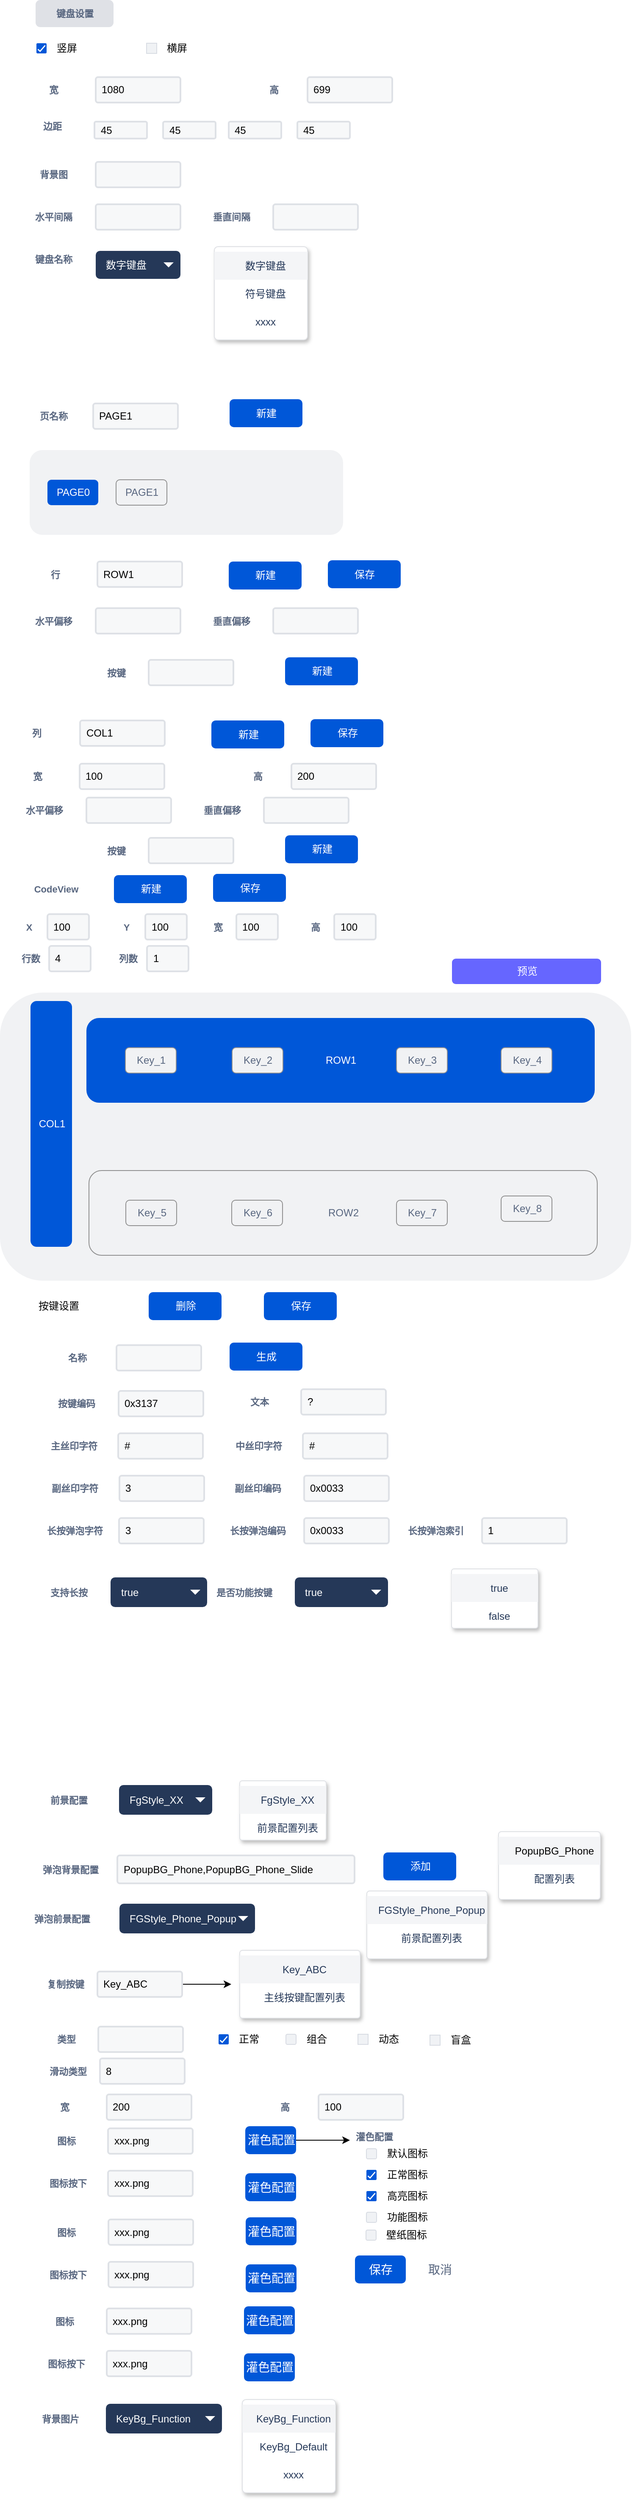 <mxfile version="12.3.2" type="github" pages="1">
  <diagram id="PkoRvBVkpl1wG78z6C93" name="第 1 页">
    <mxGraphModel dx="1038" dy="572" grid="1" gridSize="10" guides="1" tooltips="1" connect="1" arrows="1" fold="1" page="1" pageScale="1" pageWidth="2339" pageHeight="3300" math="0" shadow="0">
      <root>
        <mxCell id="0"/>
        <mxCell id="1" parent="0"/>
        <mxCell id="vN8L1wxS-TLqOdtid_vG-1" value="&lt;span style=&quot;color: rgb(89 , 103 , 128) ; font-size: 11px ; text-align: left&quot;&gt;键盘设置&lt;/span&gt;" style="dashed=0;html=1;rounded=1;fillColor=#DFE1E6;strokeColor=#DFE1E6;fontSize=12;align=center;fontStyle=1;strokeWidth=2;fontColor=#42526E" vertex="1" parent="1">
          <mxGeometry x="110" y="50" width="90" height="30" as="geometry"/>
        </mxCell>
        <mxCell id="vN8L1wxS-TLqOdtid_vG-15" value="竖屏" style="html=1;shadow=0;dashed=0;shape=mxgraph.atlassian.checkbox_2;fillColor=#0057D8;strokeColor=none;align=left;verticalAlign=middle;fontStyle=0;fontSize=12;labelPosition=right;verticalLabelPosition=middle;spacingLeft=10" vertex="1" parent="1">
          <mxGeometry x="110" y="100" width="12" height="12" as="geometry"/>
        </mxCell>
        <mxCell id="vN8L1wxS-TLqOdtid_vG-16" value="横屏" style="rounded=1;fillColor=#F0F2F5;strokeColor=#D8DCE3;align=left;verticalAlign=middle;fontStyle=0;fontSize=12;labelPosition=right;verticalLabelPosition=middle;spacingLeft=10;html=1;shadow=0;dashed=0;arcSize=0;" vertex="1" parent="1">
          <mxGeometry x="240" y="100" width="12" height="12" as="geometry"/>
        </mxCell>
        <mxCell id="vN8L1wxS-TLqOdtid_vG-19" value="宽" style="fillColor=none;strokeColor=none;html=1;fontSize=11;fontStyle=0;align=center;fontColor=#596780;fontStyle=1;fontSize=11" vertex="1" parent="1">
          <mxGeometry x="100" y="145" width="60" height="20" as="geometry"/>
        </mxCell>
        <mxCell id="vN8L1wxS-TLqOdtid_vG-20" value="1080" style="rounded=1;arcSize=9;fillColor=#F7F8F9;align=left;spacingLeft=5;strokeColor=#DEE1E6;html=1;strokeWidth=2;fontSize=12" vertex="1" parent="1">
          <mxGeometry x="180" y="140" width="100" height="30" as="geometry"/>
        </mxCell>
        <mxCell id="vN8L1wxS-TLqOdtid_vG-21" value="高" style="fillColor=none;strokeColor=none;html=1;fontSize=11;fontStyle=0;align=center;fontColor=#596780;fontStyle=1;fontSize=11" vertex="1" parent="1">
          <mxGeometry x="360" y="145" width="60" height="20" as="geometry"/>
        </mxCell>
        <mxCell id="vN8L1wxS-TLqOdtid_vG-22" value="699" style="rounded=1;arcSize=9;fillColor=#F7F8F9;align=left;spacingLeft=5;strokeColor=#DEE1E6;html=1;strokeWidth=2;fontSize=12" vertex="1" parent="1">
          <mxGeometry x="430" y="140" width="100" height="30" as="geometry"/>
        </mxCell>
        <mxCell id="vN8L1wxS-TLqOdtid_vG-23" value="边距" style="fillColor=none;strokeColor=none;html=1;fontSize=11;fontStyle=0;align=left;fontColor=#596780;fontStyle=1;fontSize=11" vertex="1" parent="1">
          <mxGeometry x="116" y="190" width="50" height="15" as="geometry"/>
        </mxCell>
        <mxCell id="vN8L1wxS-TLqOdtid_vG-24" value="45" style="rounded=1;arcSize=9;fillColor=#F7F8F9;align=left;spacingLeft=5;strokeColor=#DEE1E6;html=1;strokeWidth=2;fontSize=12" vertex="1" parent="1">
          <mxGeometry x="178.5" y="192.5" width="62" height="20" as="geometry"/>
        </mxCell>
        <mxCell id="vN8L1wxS-TLqOdtid_vG-25" value="45" style="rounded=1;arcSize=9;fillColor=#F7F8F9;align=left;spacingLeft=5;strokeColor=#DEE1E6;html=1;strokeWidth=2;fontSize=12" vertex="1" parent="1">
          <mxGeometry x="259.5" y="192.5" width="62" height="20" as="geometry"/>
        </mxCell>
        <mxCell id="vN8L1wxS-TLqOdtid_vG-26" value="45" style="rounded=1;arcSize=9;fillColor=#F7F8F9;align=left;spacingLeft=5;strokeColor=#DEE1E6;html=1;strokeWidth=2;fontSize=12" vertex="1" parent="1">
          <mxGeometry x="337" y="192.5" width="62" height="20" as="geometry"/>
        </mxCell>
        <mxCell id="vN8L1wxS-TLqOdtid_vG-27" value="45" style="rounded=1;arcSize=9;fillColor=#F7F8F9;align=left;spacingLeft=5;strokeColor=#DEE1E6;html=1;strokeWidth=2;fontSize=12" vertex="1" parent="1">
          <mxGeometry x="418" y="192.5" width="62" height="20" as="geometry"/>
        </mxCell>
        <mxCell id="vN8L1wxS-TLqOdtid_vG-28" value="背景图" style="fillColor=none;strokeColor=none;html=1;fontSize=11;fontStyle=0;align=center;fontColor=#596780;fontStyle=1;fontSize=11" vertex="1" parent="1">
          <mxGeometry x="100" y="245" width="60" height="20" as="geometry"/>
        </mxCell>
        <mxCell id="vN8L1wxS-TLqOdtid_vG-29" value="" style="rounded=1;arcSize=9;fillColor=#F7F8F9;align=left;spacingLeft=5;strokeColor=#DEE1E6;html=1;strokeWidth=2;fontSize=12" vertex="1" parent="1">
          <mxGeometry x="180" y="240" width="100" height="30" as="geometry"/>
        </mxCell>
        <mxCell id="vN8L1wxS-TLqOdtid_vG-30" value="水平间隔" style="fillColor=none;strokeColor=none;html=1;fontSize=11;fontStyle=0;align=center;fontColor=#596780;fontStyle=1;fontSize=11" vertex="1" parent="1">
          <mxGeometry x="100" y="295" width="60" height="20" as="geometry"/>
        </mxCell>
        <mxCell id="vN8L1wxS-TLqOdtid_vG-31" value="" style="rounded=1;arcSize=9;fillColor=#F7F8F9;align=left;spacingLeft=5;strokeColor=#DEE1E6;html=1;strokeWidth=2;fontSize=12" vertex="1" parent="1">
          <mxGeometry x="180" y="290" width="100" height="30" as="geometry"/>
        </mxCell>
        <mxCell id="vN8L1wxS-TLqOdtid_vG-32" value="垂直间隔" style="fillColor=none;strokeColor=none;html=1;fontSize=11;fontStyle=0;align=center;fontColor=#596780;fontStyle=1;fontSize=11" vertex="1" parent="1">
          <mxGeometry x="309.5" y="295" width="60" height="20" as="geometry"/>
        </mxCell>
        <mxCell id="vN8L1wxS-TLqOdtid_vG-33" value="" style="rounded=1;arcSize=9;fillColor=#F7F8F9;align=left;spacingLeft=5;strokeColor=#DEE1E6;html=1;strokeWidth=2;fontSize=12" vertex="1" parent="1">
          <mxGeometry x="389.5" y="290" width="100" height="30" as="geometry"/>
        </mxCell>
        <mxCell id="vN8L1wxS-TLqOdtid_vG-34" value="键盘名称" style="fillColor=none;strokeColor=none;html=1;fontSize=11;fontStyle=0;align=center;fontColor=#596780;fontStyle=1;fontSize=11" vertex="1" parent="1">
          <mxGeometry x="100" y="345" width="60" height="20" as="geometry"/>
        </mxCell>
        <mxCell id="vN8L1wxS-TLqOdtid_vG-44" value="数字键盘" style="rounded=1;fillColor=#253858;strokeColor=none;html=1;fontColor=#ffffff;align=left;fontSize=12;spacingLeft=10" vertex="1" parent="1">
          <mxGeometry x="180" y="345" width="100" height="33" as="geometry"/>
        </mxCell>
        <mxCell id="vN8L1wxS-TLqOdtid_vG-45" value="" style="shape=triangle;direction=south;fillColor=#ffffff;strokeColor=none;html=1" vertex="1" parent="vN8L1wxS-TLqOdtid_vG-44">
          <mxGeometry x="1" y="0.5" width="12" height="6" relative="1" as="geometry">
            <mxPoint x="-20" y="-3" as="offset"/>
          </mxGeometry>
        </mxCell>
        <mxCell id="vN8L1wxS-TLqOdtid_vG-46" value="" style="rounded=1;fillColor=#ffffff;strokeColor=#DFE1E5;shadow=1;html=1;arcSize=4;align=center;" vertex="1" parent="1">
          <mxGeometry x="320" y="340" width="110" height="110" as="geometry"/>
        </mxCell>
        <mxCell id="vN8L1wxS-TLqOdtid_vG-47" value="数字键盘" style="rounded=0;fillColor=#F4F5F7;strokeColor=none;shadow=0;html=1;align=center;fontSize=12;spacingLeft=10;fontColor=#253858;resizeWidth=1" vertex="1" parent="vN8L1wxS-TLqOdtid_vG-46">
          <mxGeometry width="110" height="33" relative="1" as="geometry">
            <mxPoint y="6" as="offset"/>
          </mxGeometry>
        </mxCell>
        <mxCell id="vN8L1wxS-TLqOdtid_vG-48" value="符号键盘" style="rounded=0;fillColor=none;strokeColor=none;shadow=0;html=1;align=center;fontSize=12;spacingLeft=10;fontColor=#253858;resizeWidth=1" vertex="1" parent="vN8L1wxS-TLqOdtid_vG-46">
          <mxGeometry width="110" height="33" relative="1" as="geometry">
            <mxPoint y="39" as="offset"/>
          </mxGeometry>
        </mxCell>
        <mxCell id="vN8L1wxS-TLqOdtid_vG-49" value="xxxx" style="rounded=0;fillColor=none;strokeColor=none;shadow=0;html=1;align=center;fontSize=12;spacingLeft=10;fontColor=#253858;resizeWidth=1" vertex="1" parent="vN8L1wxS-TLqOdtid_vG-46">
          <mxGeometry width="110" height="33" relative="1" as="geometry">
            <mxPoint y="72" as="offset"/>
          </mxGeometry>
        </mxCell>
        <mxCell id="vN8L1wxS-TLqOdtid_vG-53" value="" style="rounded=1;align=center;fillColor=#F1F2F4;strokeColor=none;html=1;fontColor=#596780;fontSize=12" vertex="1" parent="1">
          <mxGeometry x="102" y="580" width="370" height="100" as="geometry"/>
        </mxCell>
        <mxCell id="vN8L1wxS-TLqOdtid_vG-54" value="新建" style="rounded=1;fillColor=#0057D8;align=center;strokeColor=none;html=1;fontColor=#ffffff;fontSize=12" vertex="1" parent="1">
          <mxGeometry x="338" y="520" width="86" height="33" as="geometry"/>
        </mxCell>
        <mxCell id="vN8L1wxS-TLqOdtid_vG-56" value="页名称" style="fillColor=none;strokeColor=none;html=1;fontSize=11;fontStyle=0;align=center;fontColor=#596780;fontStyle=1;fontSize=11" vertex="1" parent="1">
          <mxGeometry x="100" y="530" width="60" height="20" as="geometry"/>
        </mxCell>
        <mxCell id="vN8L1wxS-TLqOdtid_vG-57" value="PAGE1" style="rounded=1;arcSize=9;fillColor=#F7F8F9;align=left;spacingLeft=5;strokeColor=#DEE1E6;html=1;strokeWidth=2;fontSize=12" vertex="1" parent="1">
          <mxGeometry x="177" y="525" width="100" height="30" as="geometry"/>
        </mxCell>
        <mxCell id="vN8L1wxS-TLqOdtid_vG-58" value="行" style="fillColor=none;strokeColor=none;html=1;fontSize=11;fontStyle=0;align=center;fontColor=#596780;fontStyle=1;fontSize=11" vertex="1" parent="1">
          <mxGeometry x="102" y="716.5" width="60" height="20" as="geometry"/>
        </mxCell>
        <mxCell id="vN8L1wxS-TLqOdtid_vG-59" value="新建" style="rounded=1;fillColor=#0057D8;align=center;strokeColor=none;html=1;fontColor=#ffffff;fontSize=12" vertex="1" parent="1">
          <mxGeometry x="337" y="711.5" width="86" height="33" as="geometry"/>
        </mxCell>
        <mxCell id="vN8L1wxS-TLqOdtid_vG-60" value="PAGE0" style="rounded=1;fillColor=#0057D8;strokeColor=none;html=1;fontColor=#ffffff;align=center;verticalAlign=middle;fontStyle=0;fontSize=12" vertex="1" parent="1">
          <mxGeometry x="123" y="615" width="60" height="30" as="geometry"/>
        </mxCell>
        <mxCell id="vN8L1wxS-TLqOdtid_vG-61" value="PAGE1" style="rounded=1;align=center;fillColor=#F1F2F4;strokeColor=#919191;html=1;fontColor=#596780;fontSize=12" vertex="1" parent="1">
          <mxGeometry x="204" y="615" width="60" height="30" as="geometry"/>
        </mxCell>
        <mxCell id="vN8L1wxS-TLqOdtid_vG-62" value="" style="rounded=1;align=center;fillColor=#F1F2F4;strokeColor=none;html=1;fontColor=#596780;fontSize=12" vertex="1" parent="1">
          <mxGeometry x="67" y="1220" width="745" height="340" as="geometry"/>
        </mxCell>
        <mxCell id="vN8L1wxS-TLqOdtid_vG-63" value="ROW1" style="rounded=1;fillColor=#0057D8;strokeColor=none;html=1;fontColor=#ffffff;align=center;verticalAlign=middle;fontStyle=0;fontSize=12" vertex="1" parent="1">
          <mxGeometry x="169" y="1250" width="600" height="100" as="geometry"/>
        </mxCell>
        <mxCell id="vN8L1wxS-TLqOdtid_vG-64" value="ROW2" style="rounded=1;align=center;fillColor=#F1F2F4;strokeColor=#919191;html=1;fontColor=#596780;fontSize=12" vertex="1" parent="1">
          <mxGeometry x="172" y="1430" width="600" height="100" as="geometry"/>
        </mxCell>
        <mxCell id="vN8L1wxS-TLqOdtid_vG-72" value="COL1" style="rounded=1;fillColor=#0057D8;strokeColor=none;html=1;fontColor=#ffffff;align=center;verticalAlign=middle;fontStyle=0;fontSize=12" vertex="1" parent="1">
          <mxGeometry x="103" y="1230" width="49" height="290" as="geometry"/>
        </mxCell>
        <mxCell id="vN8L1wxS-TLqOdtid_vG-73" value="ROW1" style="rounded=1;arcSize=9;fillColor=#F7F8F9;align=left;spacingLeft=5;strokeColor=#DEE1E6;html=1;strokeWidth=2;fontSize=12" vertex="1" parent="1">
          <mxGeometry x="182" y="711.5" width="100" height="30" as="geometry"/>
        </mxCell>
        <mxCell id="vN8L1wxS-TLqOdtid_vG-74" value="水平偏移" style="fillColor=none;strokeColor=none;html=1;fontSize=11;fontStyle=0;align=center;fontColor=#596780;fontStyle=1;fontSize=11" vertex="1" parent="1">
          <mxGeometry x="100" y="771.5" width="60" height="20" as="geometry"/>
        </mxCell>
        <mxCell id="vN8L1wxS-TLqOdtid_vG-75" value="" style="rounded=1;arcSize=9;fillColor=#F7F8F9;align=left;spacingLeft=5;strokeColor=#DEE1E6;html=1;strokeWidth=2;fontSize=12" vertex="1" parent="1">
          <mxGeometry x="180" y="766.5" width="100" height="30" as="geometry"/>
        </mxCell>
        <mxCell id="vN8L1wxS-TLqOdtid_vG-76" value="垂直偏移" style="fillColor=none;strokeColor=none;html=1;fontSize=11;fontStyle=0;align=center;fontColor=#596780;fontStyle=1;fontSize=11" vertex="1" parent="1">
          <mxGeometry x="309.5" y="771.5" width="60" height="20" as="geometry"/>
        </mxCell>
        <mxCell id="vN8L1wxS-TLqOdtid_vG-77" value="" style="rounded=1;arcSize=9;fillColor=#F7F8F9;align=left;spacingLeft=5;strokeColor=#DEE1E6;html=1;strokeWidth=2;fontSize=12" vertex="1" parent="1">
          <mxGeometry x="389.5" y="766.5" width="100" height="30" as="geometry"/>
        </mxCell>
        <mxCell id="vN8L1wxS-TLqOdtid_vG-78" value="按键" style="fillColor=none;strokeColor=none;html=1;fontSize=11;fontStyle=0;align=center;fontColor=#596780;fontStyle=1;fontSize=11" vertex="1" parent="1">
          <mxGeometry x="174" y="832.5" width="60" height="20" as="geometry"/>
        </mxCell>
        <mxCell id="vN8L1wxS-TLqOdtid_vG-79" value="新建" style="rounded=1;fillColor=#0057D8;align=center;strokeColor=none;html=1;fontColor=#ffffff;fontSize=12" vertex="1" parent="1">
          <mxGeometry x="403.5" y="824.5" width="86" height="33" as="geometry"/>
        </mxCell>
        <mxCell id="vN8L1wxS-TLqOdtid_vG-80" value="" style="rounded=1;arcSize=9;fillColor=#F7F8F9;align=left;spacingLeft=5;strokeColor=#DEE1E6;html=1;strokeWidth=2;fontSize=12" vertex="1" parent="1">
          <mxGeometry x="242.5" y="827.5" width="100" height="30" as="geometry"/>
        </mxCell>
        <mxCell id="vN8L1wxS-TLqOdtid_vG-90" value="Key_5" style="rounded=1;align=center;fillColor=#F1F2F4;strokeColor=#919191;html=1;fontColor=#596780;fontSize=12" vertex="1" parent="1">
          <mxGeometry x="215.5" y="1465" width="60" height="30" as="geometry"/>
        </mxCell>
        <mxCell id="vN8L1wxS-TLqOdtid_vG-91" value="Key_6" style="rounded=1;align=center;fillColor=#F1F2F4;strokeColor=#919191;html=1;fontColor=#596780;fontSize=12" vertex="1" parent="1">
          <mxGeometry x="340.5" y="1465" width="60" height="30" as="geometry"/>
        </mxCell>
        <mxCell id="vN8L1wxS-TLqOdtid_vG-92" value="Key_7" style="rounded=1;align=center;fillColor=#F1F2F4;strokeColor=#919191;html=1;fontColor=#596780;fontSize=12" vertex="1" parent="1">
          <mxGeometry x="535" y="1465" width="60" height="30" as="geometry"/>
        </mxCell>
        <mxCell id="vN8L1wxS-TLqOdtid_vG-93" value="Key_8" style="rounded=1;align=center;fillColor=#F1F2F4;strokeColor=#919191;html=1;fontColor=#596780;fontSize=12" vertex="1" parent="1">
          <mxGeometry x="658.5" y="1460" width="60" height="30" as="geometry"/>
        </mxCell>
        <mxCell id="vN8L1wxS-TLqOdtid_vG-95" value="Key_1" style="rounded=1;align=center;fillColor=#F1F2F4;strokeColor=#919191;html=1;fontColor=#596780;fontSize=12" vertex="1" parent="1">
          <mxGeometry x="215" y="1285" width="60" height="30" as="geometry"/>
        </mxCell>
        <mxCell id="vN8L1wxS-TLqOdtid_vG-96" value="Key_2" style="rounded=1;align=center;fillColor=#F1F2F4;strokeColor=#919191;html=1;fontColor=#596780;fontSize=12" vertex="1" parent="1">
          <mxGeometry x="341" y="1285" width="60" height="30" as="geometry"/>
        </mxCell>
        <mxCell id="vN8L1wxS-TLqOdtid_vG-97" value="Key_3" style="rounded=1;align=center;fillColor=#F1F2F4;strokeColor=#919191;html=1;fontColor=#596780;fontSize=12" vertex="1" parent="1">
          <mxGeometry x="535" y="1285" width="60" height="30" as="geometry"/>
        </mxCell>
        <mxCell id="vN8L1wxS-TLqOdtid_vG-98" value="Key_4" style="rounded=1;align=center;fillColor=#F1F2F4;strokeColor=#919191;html=1;fontColor=#596780;fontSize=12" vertex="1" parent="1">
          <mxGeometry x="658.5" y="1285" width="60" height="30" as="geometry"/>
        </mxCell>
        <mxCell id="vN8L1wxS-TLqOdtid_vG-99" value="保存" style="rounded=1;fillColor=#0057D8;align=center;strokeColor=none;html=1;fontColor=#ffffff;fontSize=12" vertex="1" parent="1">
          <mxGeometry x="454" y="710" width="86" height="33" as="geometry"/>
        </mxCell>
        <mxCell id="vN8L1wxS-TLqOdtid_vG-100" value="名称" style="fillColor=none;strokeColor=none;html=1;fontSize=11;fontStyle=0;align=center;fontColor=#596780;fontStyle=1;fontSize=11" vertex="1" parent="1">
          <mxGeometry x="128" y="1641" width="60" height="20" as="geometry"/>
        </mxCell>
        <mxCell id="vN8L1wxS-TLqOdtid_vG-101" value="删除" style="rounded=1;fillColor=#0057D8;align=center;strokeColor=none;html=1;fontColor=#ffffff;fontSize=12" vertex="1" parent="1">
          <mxGeometry x="242.5" y="1573.5" width="86" height="33" as="geometry"/>
        </mxCell>
        <mxCell id="vN8L1wxS-TLqOdtid_vG-102" value="" style="rounded=1;arcSize=9;fillColor=#F7F8F9;align=left;spacingLeft=5;strokeColor=#DEE1E6;html=1;strokeWidth=2;fontSize=12" vertex="1" parent="1">
          <mxGeometry x="204.5" y="1636" width="100" height="30" as="geometry"/>
        </mxCell>
        <mxCell id="vN8L1wxS-TLqOdtid_vG-103" value="按键设置" style="text;html=1;align=center;verticalAlign=middle;resizable=0;points=[];;autosize=1;" vertex="1" parent="1">
          <mxGeometry x="106" y="1580" width="60" height="20" as="geometry"/>
        </mxCell>
        <mxCell id="vN8L1wxS-TLqOdtid_vG-104" value="保存" style="rounded=1;fillColor=#0057D8;align=center;strokeColor=none;html=1;fontColor=#ffffff;fontSize=12" vertex="1" parent="1">
          <mxGeometry x="378.5" y="1573.5" width="86" height="33" as="geometry"/>
        </mxCell>
        <mxCell id="vN8L1wxS-TLqOdtid_vG-105" value="生成" style="rounded=1;fillColor=#0057D8;align=center;strokeColor=none;html=1;fontColor=#ffffff;fontSize=12" vertex="1" parent="1">
          <mxGeometry x="338" y="1633" width="86" height="33" as="geometry"/>
        </mxCell>
        <mxCell id="vN8L1wxS-TLqOdtid_vG-106" value="类型" style="fillColor=none;strokeColor=none;html=1;fontSize=11;fontStyle=0;align=center;fontColor=#596780;fontStyle=1;fontSize=11" vertex="1" parent="1">
          <mxGeometry x="114.5" y="2445" width="60" height="20" as="geometry"/>
        </mxCell>
        <mxCell id="vN8L1wxS-TLqOdtid_vG-107" value="" style="rounded=1;arcSize=9;fillColor=#F7F8F9;align=left;spacingLeft=5;strokeColor=#DEE1E6;html=1;strokeWidth=2;fontSize=12" vertex="1" parent="1">
          <mxGeometry x="183" y="2440" width="100" height="30" as="geometry"/>
        </mxCell>
        <mxCell id="vN8L1wxS-TLqOdtid_vG-109" value="正常" style="html=1;shadow=0;dashed=0;shape=mxgraph.atlassian.checkbox_2;fillColor=#0057D8;strokeColor=none;align=left;verticalAlign=middle;fontStyle=0;fontSize=12;labelPosition=right;verticalLabelPosition=middle;spacingLeft=10" vertex="1" parent="1">
          <mxGeometry x="325" y="2449" width="12" height="12" as="geometry"/>
        </mxCell>
        <mxCell id="vN8L1wxS-TLqOdtid_vG-114" value="组合" style="rounded=1;fillColor=#F0F2F5;strokeColor=#D8DCE3;align=left;verticalAlign=middle;fontStyle=0;fontSize=12;labelPosition=right;verticalLabelPosition=middle;spacingLeft=10;html=1;shadow=0;dashed=0" vertex="1" parent="1">
          <mxGeometry x="404.5" y="2449" width="12" height="12" as="geometry"/>
        </mxCell>
        <mxCell id="vN8L1wxS-TLqOdtid_vG-116" value="动态" style="rounded=1;fillColor=#F0F2F5;strokeColor=#D8DCE3;align=left;verticalAlign=middle;fontStyle=0;fontSize=12;labelPosition=right;verticalLabelPosition=middle;spacingLeft=10;html=1;shadow=0;dashed=0;arcSize=0;" vertex="1" parent="1">
          <mxGeometry x="489.5" y="2449" width="12" height="12" as="geometry"/>
        </mxCell>
        <mxCell id="vN8L1wxS-TLqOdtid_vG-122" value="盲盒" style="rounded=1;fillColor=#F0F2F5;strokeColor=#D8DCE3;align=left;verticalAlign=middle;fontStyle=0;fontSize=12;labelPosition=right;verticalLabelPosition=middle;spacingLeft=10;html=1;shadow=0;dashed=0;arcSize=0;" vertex="1" parent="1">
          <mxGeometry x="574.5" y="2450" width="12" height="12" as="geometry"/>
        </mxCell>
        <mxCell id="vN8L1wxS-TLqOdtid_vG-126" value="宽" style="fillColor=none;strokeColor=none;html=1;fontSize=11;fontStyle=0;align=center;fontColor=#596780;fontStyle=1;fontSize=11" vertex="1" parent="1">
          <mxGeometry x="113" y="2525" width="60" height="20" as="geometry"/>
        </mxCell>
        <mxCell id="vN8L1wxS-TLqOdtid_vG-127" value="200" style="rounded=1;arcSize=9;fillColor=#F7F8F9;align=left;spacingLeft=5;strokeColor=#DEE1E6;html=1;strokeWidth=2;fontSize=12" vertex="1" parent="1">
          <mxGeometry x="193" y="2520" width="100" height="30" as="geometry"/>
        </mxCell>
        <mxCell id="vN8L1wxS-TLqOdtid_vG-128" value="高" style="fillColor=none;strokeColor=none;html=1;fontSize=11;fontStyle=0;align=center;fontColor=#596780;fontStyle=1;fontSize=11" vertex="1" parent="1">
          <mxGeometry x="373" y="2525" width="60" height="20" as="geometry"/>
        </mxCell>
        <mxCell id="vN8L1wxS-TLqOdtid_vG-129" value="100" style="rounded=1;arcSize=9;fillColor=#F7F8F9;align=left;spacingLeft=5;strokeColor=#DEE1E6;html=1;strokeWidth=2;fontSize=12" vertex="1" parent="1">
          <mxGeometry x="443" y="2520" width="100" height="30" as="geometry"/>
        </mxCell>
        <mxCell id="vN8L1wxS-TLqOdtid_vG-131" value="列" style="fillColor=none;strokeColor=none;html=1;fontSize=11;fontStyle=0;align=center;fontColor=#596780;fontStyle=1;fontSize=11" vertex="1" parent="1">
          <mxGeometry x="79.5" y="904" width="60" height="20" as="geometry"/>
        </mxCell>
        <mxCell id="vN8L1wxS-TLqOdtid_vG-132" value="新建" style="rounded=1;fillColor=#0057D8;align=center;strokeColor=none;html=1;fontColor=#ffffff;fontSize=12" vertex="1" parent="1">
          <mxGeometry x="316.5" y="899" width="86" height="33" as="geometry"/>
        </mxCell>
        <mxCell id="vN8L1wxS-TLqOdtid_vG-133" value="COL1" style="rounded=1;arcSize=9;fillColor=#F7F8F9;align=left;spacingLeft=5;strokeColor=#DEE1E6;html=1;strokeWidth=2;fontSize=12" vertex="1" parent="1">
          <mxGeometry x="161.5" y="899" width="100" height="30" as="geometry"/>
        </mxCell>
        <mxCell id="vN8L1wxS-TLqOdtid_vG-134" value="水平偏移" style="fillColor=none;strokeColor=none;html=1;fontSize=11;fontStyle=0;align=center;fontColor=#596780;fontStyle=1;fontSize=11" vertex="1" parent="1">
          <mxGeometry x="89" y="995" width="60" height="20" as="geometry"/>
        </mxCell>
        <mxCell id="vN8L1wxS-TLqOdtid_vG-135" value="" style="rounded=1;arcSize=9;fillColor=#F7F8F9;align=left;spacingLeft=5;strokeColor=#DEE1E6;html=1;strokeWidth=2;fontSize=12" vertex="1" parent="1">
          <mxGeometry x="169" y="990" width="100" height="30" as="geometry"/>
        </mxCell>
        <mxCell id="vN8L1wxS-TLqOdtid_vG-136" value="垂直偏移" style="fillColor=none;strokeColor=none;html=1;fontSize=11;fontStyle=0;align=center;fontColor=#596780;fontStyle=1;fontSize=11" vertex="1" parent="1">
          <mxGeometry x="298.5" y="995" width="60" height="20" as="geometry"/>
        </mxCell>
        <mxCell id="vN8L1wxS-TLqOdtid_vG-137" value="" style="rounded=1;arcSize=9;fillColor=#F7F8F9;align=left;spacingLeft=5;strokeColor=#DEE1E6;html=1;strokeWidth=2;fontSize=12" vertex="1" parent="1">
          <mxGeometry x="378.5" y="990" width="100" height="30" as="geometry"/>
        </mxCell>
        <mxCell id="vN8L1wxS-TLqOdtid_vG-138" value="按键" style="fillColor=none;strokeColor=none;html=1;fontSize=11;fontStyle=0;align=center;fontColor=#596780;fontStyle=1;fontSize=11" vertex="1" parent="1">
          <mxGeometry x="174" y="1042.5" width="60" height="20" as="geometry"/>
        </mxCell>
        <mxCell id="vN8L1wxS-TLqOdtid_vG-139" value="新建" style="rounded=1;fillColor=#0057D8;align=center;strokeColor=none;html=1;fontColor=#ffffff;fontSize=12" vertex="1" parent="1">
          <mxGeometry x="403.5" y="1034.5" width="86" height="33" as="geometry"/>
        </mxCell>
        <mxCell id="vN8L1wxS-TLqOdtid_vG-140" value="" style="rounded=1;arcSize=9;fillColor=#F7F8F9;align=left;spacingLeft=5;strokeColor=#DEE1E6;html=1;strokeWidth=2;fontSize=12" vertex="1" parent="1">
          <mxGeometry x="242.5" y="1037.5" width="100" height="30" as="geometry"/>
        </mxCell>
        <mxCell id="vN8L1wxS-TLqOdtid_vG-141" value="保存" style="rounded=1;fillColor=#0057D8;align=center;strokeColor=none;html=1;fontColor=#ffffff;fontSize=12" vertex="1" parent="1">
          <mxGeometry x="433.5" y="897.5" width="86" height="33" as="geometry"/>
        </mxCell>
        <mxCell id="vN8L1wxS-TLqOdtid_vG-142" value="图标" style="fillColor=none;strokeColor=none;html=1;fontSize=11;fontStyle=0;align=center;fontColor=#596780;fontStyle=1;fontSize=11" vertex="1" parent="1">
          <mxGeometry x="114.5" y="2565" width="60" height="20" as="geometry"/>
        </mxCell>
        <mxCell id="vN8L1wxS-TLqOdtid_vG-143" value="xxx.png" style="rounded=1;arcSize=9;fillColor=#F7F8F9;align=left;spacingLeft=5;strokeColor=#DEE1E6;html=1;strokeWidth=2;fontSize=12" vertex="1" parent="1">
          <mxGeometry x="194.5" y="2560" width="100" height="30" as="geometry"/>
        </mxCell>
        <mxCell id="vN8L1wxS-TLqOdtid_vG-144" value="图标按下" style="fillColor=none;strokeColor=none;html=1;fontSize=11;fontStyle=0;align=center;fontColor=#596780;fontStyle=1;fontSize=11" vertex="1" parent="1">
          <mxGeometry x="116.5" y="2615" width="60" height="20" as="geometry"/>
        </mxCell>
        <mxCell id="vN8L1wxS-TLqOdtid_vG-145" value="xxx.png" style="rounded=1;arcSize=9;fillColor=#F7F8F9;align=left;spacingLeft=5;strokeColor=#DEE1E6;html=1;strokeWidth=2;fontSize=12" vertex="1" parent="1">
          <mxGeometry x="194.5" y="2610" width="100" height="30" as="geometry"/>
        </mxCell>
        <mxCell id="vN8L1wxS-TLqOdtid_vG-152" value="灌色配置" style="fillColor=none;strokeColor=none;fontSize=11;fontStyle=1;align=left;fontColor=#596780" vertex="1" parent="1">
          <mxGeometry x="485" y="2559.5" width="150" height="20" as="geometry"/>
        </mxCell>
        <mxCell id="vN8L1wxS-TLqOdtid_vG-153" value="默认图标" style="rounded=1;fillColor=#F0F2F5;strokeColor=#D8DCE3;fontColor=#000000;align=left;verticalAlign=middle;fontStyle=0;fontSize=12;labelPosition=right;verticalLabelPosition=middle;spacingLeft=10;html=1;shadow=0;dashed=0" vertex="1" parent="1">
          <mxGeometry x="499.5" y="2584" width="12" height="12" as="geometry"/>
        </mxCell>
        <mxCell id="vN8L1wxS-TLqOdtid_vG-154" value="正常图标" style="html=1;shadow=0;dashed=0;shape=mxgraph.atlassian.checkbox_2;fillColor=#0057D8;strokeColor=none;fontColor=#000000;align=left;verticalAlign=middle;fontStyle=0;fontSize=12;labelPosition=right;verticalLabelPosition=middle;spacingLeft=10" vertex="1" parent="1">
          <mxGeometry x="499.5" y="2609" width="12" height="12" as="geometry"/>
        </mxCell>
        <mxCell id="vN8L1wxS-TLqOdtid_vG-155" value="高亮图标" style="html=1;shadow=0;dashed=0;shape=mxgraph.atlassian.checkbox_2;fillColor=#0057D8;strokeColor=none;fontColor=#000000;align=left;verticalAlign=middle;fontStyle=0;fontSize=12;labelPosition=right;verticalLabelPosition=middle;spacingLeft=10" vertex="1" parent="1">
          <mxGeometry x="499.5" y="2634" width="12" height="12" as="geometry"/>
        </mxCell>
        <mxCell id="vN8L1wxS-TLqOdtid_vG-156" value="功能图标" style="rounded=1;fillColor=#F0F2F5;strokeColor=#D8DCE3;fontColor=#000000;align=left;verticalAlign=middle;fontStyle=0;fontSize=12;labelPosition=right;verticalLabelPosition=middle;spacingLeft=10;html=1;shadow=0;dashed=0" vertex="1" parent="1">
          <mxGeometry x="499.5" y="2659" width="12" height="12" as="geometry"/>
        </mxCell>
        <mxCell id="vN8L1wxS-TLqOdtid_vG-157" value="保存" style="rounded=1;fillColor=#0057D8;strokeColor=none;fontColor=#ffffff;align=center;verticalAlign=middle;fontStyle=0;fontSize=14;html=1;shadow=0;dashed=0" vertex="1" parent="1">
          <mxGeometry x="486" y="2710" width="60" height="33" as="geometry"/>
        </mxCell>
        <mxCell id="vN8L1wxS-TLqOdtid_vG-158" value="取消" style="fillColor=none;strokeColor=none;fontColor=#596780;align=center;verticalAlign=middle;fontStyle=0;fontSize=14;html=1;shadow=0;dashed=0" vertex="1" parent="1">
          <mxGeometry x="556" y="2710" width="60" height="33" as="geometry"/>
        </mxCell>
        <mxCell id="vN8L1wxS-TLqOdtid_vG-161" value="壁纸图标" style="rounded=1;fillColor=#F0F2F5;strokeColor=#D8DCE3;fontColor=#000000;align=left;verticalAlign=middle;fontStyle=0;fontSize=12;labelPosition=right;verticalLabelPosition=middle;spacingLeft=10;html=1;shadow=0;dashed=0" vertex="1" parent="1">
          <mxGeometry x="499" y="2680" width="12" height="12" as="geometry"/>
        </mxCell>
        <mxCell id="vN8L1wxS-TLqOdtid_vG-236" style="edgeStyle=orthogonalEdgeStyle;rounded=0;orthogonalLoop=1;jettySize=auto;html=1;" edge="1" parent="1" source="vN8L1wxS-TLqOdtid_vG-162">
          <mxGeometry relative="1" as="geometry">
            <mxPoint x="480" y="2574" as="targetPoint"/>
          </mxGeometry>
        </mxCell>
        <mxCell id="vN8L1wxS-TLqOdtid_vG-162" value="灌色配置" style="rounded=1;fillColor=#0057D8;strokeColor=none;fontColor=#ffffff;align=center;verticalAlign=middle;fontStyle=0;fontSize=14;html=1;shadow=0;dashed=0" vertex="1" parent="1">
          <mxGeometry x="356.5" y="2557.5" width="60" height="33" as="geometry"/>
        </mxCell>
        <mxCell id="vN8L1wxS-TLqOdtid_vG-163" value="灌色配置" style="rounded=1;fillColor=#0057D8;strokeColor=none;fontColor=#ffffff;align=center;verticalAlign=middle;fontStyle=0;fontSize=14;html=1;shadow=0;dashed=0" vertex="1" parent="1">
          <mxGeometry x="356.5" y="2613" width="60" height="33" as="geometry"/>
        </mxCell>
        <mxCell id="vN8L1wxS-TLqOdtid_vG-164" value="图标" style="fillColor=none;strokeColor=none;html=1;fontSize=11;fontStyle=0;align=center;fontColor=#596780;fontStyle=1;fontSize=11" vertex="1" parent="1">
          <mxGeometry x="115" y="2672.5" width="60" height="20" as="geometry"/>
        </mxCell>
        <mxCell id="vN8L1wxS-TLqOdtid_vG-165" value="xxx.png" style="rounded=1;arcSize=9;fillColor=#F7F8F9;align=left;spacingLeft=5;strokeColor=#DEE1E6;html=1;strokeWidth=2;fontSize=12" vertex="1" parent="1">
          <mxGeometry x="195" y="2667.5" width="100" height="30" as="geometry"/>
        </mxCell>
        <mxCell id="vN8L1wxS-TLqOdtid_vG-166" value="图标按下" style="fillColor=none;strokeColor=none;html=1;fontSize=11;fontStyle=0;align=center;fontColor=#596780;fontStyle=1;fontSize=11" vertex="1" parent="1">
          <mxGeometry x="117" y="2722.5" width="60" height="20" as="geometry"/>
        </mxCell>
        <mxCell id="vN8L1wxS-TLqOdtid_vG-167" value="xxx.png" style="rounded=1;arcSize=9;fillColor=#F7F8F9;align=left;spacingLeft=5;strokeColor=#DEE1E6;html=1;strokeWidth=2;fontSize=12" vertex="1" parent="1">
          <mxGeometry x="195" y="2717.5" width="100" height="30" as="geometry"/>
        </mxCell>
        <mxCell id="vN8L1wxS-TLqOdtid_vG-168" value="灌色配置" style="rounded=1;fillColor=#0057D8;strokeColor=none;fontColor=#ffffff;align=center;verticalAlign=middle;fontStyle=0;fontSize=14;html=1;shadow=0;dashed=0" vertex="1" parent="1">
          <mxGeometry x="357" y="2665" width="60" height="33" as="geometry"/>
        </mxCell>
        <mxCell id="vN8L1wxS-TLqOdtid_vG-169" value="灌色配置" style="rounded=1;fillColor=#0057D8;strokeColor=none;fontColor=#ffffff;align=center;verticalAlign=middle;fontStyle=0;fontSize=14;html=1;shadow=0;dashed=0" vertex="1" parent="1">
          <mxGeometry x="357" y="2720.5" width="60" height="33" as="geometry"/>
        </mxCell>
        <mxCell id="vN8L1wxS-TLqOdtid_vG-170" value="图标" style="fillColor=none;strokeColor=none;html=1;fontSize=11;fontStyle=0;align=center;fontColor=#596780;fontStyle=1;fontSize=11" vertex="1" parent="1">
          <mxGeometry x="113" y="2777.5" width="60" height="20" as="geometry"/>
        </mxCell>
        <mxCell id="vN8L1wxS-TLqOdtid_vG-171" value="xxx.png" style="rounded=1;arcSize=9;fillColor=#F7F8F9;align=left;spacingLeft=5;strokeColor=#DEE1E6;html=1;strokeWidth=2;fontSize=12" vertex="1" parent="1">
          <mxGeometry x="193" y="2772.5" width="100" height="30" as="geometry"/>
        </mxCell>
        <mxCell id="vN8L1wxS-TLqOdtid_vG-172" value="图标按下" style="fillColor=none;strokeColor=none;html=1;fontSize=11;fontStyle=0;align=center;fontColor=#596780;fontStyle=1;fontSize=11" vertex="1" parent="1">
          <mxGeometry x="115" y="2827.5" width="60" height="20" as="geometry"/>
        </mxCell>
        <mxCell id="vN8L1wxS-TLqOdtid_vG-173" value="xxx.png" style="rounded=1;arcSize=9;fillColor=#F7F8F9;align=left;spacingLeft=5;strokeColor=#DEE1E6;html=1;strokeWidth=2;fontSize=12" vertex="1" parent="1">
          <mxGeometry x="193" y="2822.5" width="100" height="30" as="geometry"/>
        </mxCell>
        <mxCell id="vN8L1wxS-TLqOdtid_vG-174" value="灌色配置" style="rounded=1;fillColor=#0057D8;strokeColor=none;fontColor=#ffffff;align=center;verticalAlign=middle;fontStyle=0;fontSize=14;html=1;shadow=0;dashed=0" vertex="1" parent="1">
          <mxGeometry x="355" y="2770" width="60" height="33" as="geometry"/>
        </mxCell>
        <mxCell id="vN8L1wxS-TLqOdtid_vG-175" value="灌色配置" style="rounded=1;fillColor=#0057D8;strokeColor=none;fontColor=#ffffff;align=center;verticalAlign=middle;fontStyle=0;fontSize=14;html=1;shadow=0;dashed=0" vertex="1" parent="1">
          <mxGeometry x="355" y="2825.5" width="60" height="33" as="geometry"/>
        </mxCell>
        <mxCell id="vN8L1wxS-TLqOdtid_vG-176" value="背景图片" style="fillColor=none;strokeColor=none;html=1;fontSize=11;fontStyle=0;align=center;fontColor=#596780;fontStyle=1;fontSize=11" vertex="1" parent="1">
          <mxGeometry x="108" y="2892.5" width="60" height="20" as="geometry"/>
        </mxCell>
        <mxCell id="vN8L1wxS-TLqOdtid_vG-177" value="KeyBg_Function" style="rounded=1;fillColor=#253858;strokeColor=none;html=1;fontColor=#ffffff;align=left;fontSize=12;spacingLeft=10" vertex="1" parent="1">
          <mxGeometry x="192" y="2885" width="137" height="35" as="geometry"/>
        </mxCell>
        <mxCell id="vN8L1wxS-TLqOdtid_vG-178" value="" style="shape=triangle;direction=south;fillColor=#ffffff;strokeColor=none;html=1" vertex="1" parent="vN8L1wxS-TLqOdtid_vG-177">
          <mxGeometry x="1" y="0.5" width="12" height="6" relative="1" as="geometry">
            <mxPoint x="-20" y="-3" as="offset"/>
          </mxGeometry>
        </mxCell>
        <mxCell id="vN8L1wxS-TLqOdtid_vG-179" value="" style="rounded=1;fillColor=#ffffff;strokeColor=#DFE1E5;shadow=1;html=1;arcSize=4;align=center;" vertex="1" parent="1">
          <mxGeometry x="353" y="2880" width="110" height="110" as="geometry"/>
        </mxCell>
        <mxCell id="vN8L1wxS-TLqOdtid_vG-180" value="KeyBg_Function" style="rounded=0;fillColor=#F4F5F7;strokeColor=none;shadow=0;html=1;align=center;fontSize=12;spacingLeft=10;fontColor=#253858;resizeWidth=1" vertex="1" parent="vN8L1wxS-TLqOdtid_vG-179">
          <mxGeometry width="110" height="33" relative="1" as="geometry">
            <mxPoint y="6" as="offset"/>
          </mxGeometry>
        </mxCell>
        <mxCell id="vN8L1wxS-TLqOdtid_vG-181" value="KeyBg_Default" style="rounded=0;fillColor=none;strokeColor=none;shadow=0;html=1;align=center;fontSize=12;spacingLeft=10;fontColor=#253858;resizeWidth=1" vertex="1" parent="vN8L1wxS-TLqOdtid_vG-179">
          <mxGeometry width="110" height="33" relative="1" as="geometry">
            <mxPoint y="39" as="offset"/>
          </mxGeometry>
        </mxCell>
        <mxCell id="vN8L1wxS-TLqOdtid_vG-182" value="xxxx" style="rounded=0;fillColor=none;strokeColor=none;shadow=0;html=1;align=center;fontSize=12;spacingLeft=10;fontColor=#253858;resizeWidth=1" vertex="1" parent="vN8L1wxS-TLqOdtid_vG-179">
          <mxGeometry width="110" height="33" relative="1" as="geometry">
            <mxPoint y="72" as="offset"/>
          </mxGeometry>
        </mxCell>
        <mxCell id="vN8L1wxS-TLqOdtid_vG-183" value="按键编码" style="fillColor=none;strokeColor=none;html=1;fontSize=11;fontStyle=0;align=center;fontColor=#596780;fontStyle=1;fontSize=11" vertex="1" parent="1">
          <mxGeometry x="127" y="1695" width="60" height="20" as="geometry"/>
        </mxCell>
        <mxCell id="vN8L1wxS-TLqOdtid_vG-184" value="0x3137" style="rounded=1;arcSize=9;fillColor=#F7F8F9;align=left;spacingLeft=5;strokeColor=#DEE1E6;html=1;strokeWidth=2;fontSize=12" vertex="1" parent="1">
          <mxGeometry x="207" y="1690" width="100" height="30" as="geometry"/>
        </mxCell>
        <mxCell id="vN8L1wxS-TLqOdtid_vG-185" value="主丝印字符" style="fillColor=none;strokeColor=none;html=1;fontSize=11;fontStyle=0;align=center;fontColor=#596780;fontStyle=1;fontSize=11" vertex="1" parent="1">
          <mxGeometry x="123.5" y="1745" width="60" height="20" as="geometry"/>
        </mxCell>
        <mxCell id="vN8L1wxS-TLqOdtid_vG-186" value="#" style="rounded=1;arcSize=9;fillColor=#F7F8F9;align=left;spacingLeft=5;strokeColor=#DEE1E6;html=1;strokeWidth=2;fontSize=12" vertex="1" parent="1">
          <mxGeometry x="206.5" y="1740" width="100" height="30" as="geometry"/>
        </mxCell>
        <mxCell id="vN8L1wxS-TLqOdtid_vG-188" value="副丝印字符" style="fillColor=none;strokeColor=none;html=1;fontSize=11;fontStyle=0;align=center;fontColor=#596780;fontStyle=1;fontSize=11" vertex="1" parent="1">
          <mxGeometry x="125" y="1795" width="60" height="20" as="geometry"/>
        </mxCell>
        <mxCell id="vN8L1wxS-TLqOdtid_vG-189" value="3" style="rounded=1;arcSize=9;fillColor=#F7F8F9;align=left;spacingLeft=5;strokeColor=#DEE1E6;html=1;strokeWidth=2;fontSize=12" vertex="1" parent="1">
          <mxGeometry x="208" y="1790" width="100" height="30" as="geometry"/>
        </mxCell>
        <mxCell id="vN8L1wxS-TLqOdtid_vG-190" value="副丝印编码" style="fillColor=none;strokeColor=none;html=1;fontSize=11;fontStyle=0;align=center;fontColor=#596780;fontStyle=1;fontSize=11" vertex="1" parent="1">
          <mxGeometry x="341" y="1795" width="60" height="20" as="geometry"/>
        </mxCell>
        <mxCell id="vN8L1wxS-TLqOdtid_vG-191" value="0x0033" style="rounded=1;arcSize=9;fillColor=#F7F8F9;align=left;spacingLeft=5;strokeColor=#DEE1E6;html=1;strokeWidth=2;fontSize=12" vertex="1" parent="1">
          <mxGeometry x="426" y="1790" width="100" height="30" as="geometry"/>
        </mxCell>
        <mxCell id="vN8L1wxS-TLqOdtid_vG-193" value="长按弹泡字符" style="fillColor=none;strokeColor=none;html=1;fontSize=11;fontStyle=0;align=center;fontColor=#596780;fontStyle=1;fontSize=11" vertex="1" parent="1">
          <mxGeometry x="124.5" y="1845" width="60" height="20" as="geometry"/>
        </mxCell>
        <mxCell id="vN8L1wxS-TLqOdtid_vG-194" value="3" style="rounded=1;arcSize=9;fillColor=#F7F8F9;align=left;spacingLeft=5;strokeColor=#DEE1E6;html=1;strokeWidth=2;fontSize=12" vertex="1" parent="1">
          <mxGeometry x="207.5" y="1840" width="100" height="30" as="geometry"/>
        </mxCell>
        <mxCell id="vN8L1wxS-TLqOdtid_vG-195" value="长按弹泡编码" style="fillColor=none;strokeColor=none;html=1;fontSize=11;fontStyle=0;align=center;fontColor=#596780;fontStyle=1;fontSize=11" vertex="1" parent="1">
          <mxGeometry x="341" y="1845" width="60" height="20" as="geometry"/>
        </mxCell>
        <mxCell id="vN8L1wxS-TLqOdtid_vG-196" value="0x0033" style="rounded=1;arcSize=9;fillColor=#F7F8F9;align=left;spacingLeft=5;strokeColor=#DEE1E6;html=1;strokeWidth=2;fontSize=12" vertex="1" parent="1">
          <mxGeometry x="426" y="1840" width="100" height="30" as="geometry"/>
        </mxCell>
        <mxCell id="vN8L1wxS-TLqOdtid_vG-203" value="支持长按" style="fillColor=none;strokeColor=none;html=1;fontSize=11;fontStyle=0;align=center;fontColor=#596780;fontStyle=1;fontSize=11" vertex="1" parent="1">
          <mxGeometry x="117.5" y="1917.5" width="60" height="20" as="geometry"/>
        </mxCell>
        <mxCell id="vN8L1wxS-TLqOdtid_vG-204" value="true" style="rounded=1;fillColor=#253858;strokeColor=none;html=1;fontColor=#ffffff;align=left;fontSize=12;spacingLeft=10" vertex="1" parent="1">
          <mxGeometry x="197.5" y="1910" width="114" height="35" as="geometry"/>
        </mxCell>
        <mxCell id="vN8L1wxS-TLqOdtid_vG-205" value="" style="shape=triangle;direction=south;fillColor=#ffffff;strokeColor=none;html=1" vertex="1" parent="vN8L1wxS-TLqOdtid_vG-204">
          <mxGeometry x="1" y="0.5" width="12" height="6" relative="1" as="geometry">
            <mxPoint x="-20" y="-3" as="offset"/>
          </mxGeometry>
        </mxCell>
        <mxCell id="vN8L1wxS-TLqOdtid_vG-206" value="" style="rounded=1;fillColor=#ffffff;strokeColor=#DFE1E5;shadow=1;html=1;arcSize=4;align=center;" vertex="1" parent="1">
          <mxGeometry x="600" y="1900" width="102" height="70" as="geometry"/>
        </mxCell>
        <mxCell id="vN8L1wxS-TLqOdtid_vG-207" value="true" style="rounded=0;fillColor=#F4F5F7;strokeColor=none;shadow=0;html=1;align=center;fontSize=12;spacingLeft=10;fontColor=#253858;resizeWidth=1" vertex="1" parent="vN8L1wxS-TLqOdtid_vG-206">
          <mxGeometry width="102" height="33" relative="1" as="geometry">
            <mxPoint y="6" as="offset"/>
          </mxGeometry>
        </mxCell>
        <mxCell id="vN8L1wxS-TLqOdtid_vG-208" value="false" style="rounded=0;fillColor=none;strokeColor=none;shadow=0;html=1;align=center;fontSize=12;spacingLeft=10;fontColor=#253858;resizeWidth=1" vertex="1" parent="vN8L1wxS-TLqOdtid_vG-206">
          <mxGeometry width="102" height="33" relative="1" as="geometry">
            <mxPoint y="39" as="offset"/>
          </mxGeometry>
        </mxCell>
        <mxCell id="vN8L1wxS-TLqOdtid_vG-210" value="是否功能按键" style="fillColor=none;strokeColor=none;html=1;fontSize=11;fontStyle=0;align=center;fontColor=#596780;fontStyle=1;fontSize=11" vertex="1" parent="1">
          <mxGeometry x="325" y="1917.5" width="60" height="20" as="geometry"/>
        </mxCell>
        <mxCell id="vN8L1wxS-TLqOdtid_vG-211" value="true" style="rounded=1;fillColor=#253858;strokeColor=none;html=1;fontColor=#ffffff;align=left;fontSize=12;spacingLeft=10" vertex="1" parent="1">
          <mxGeometry x="415" y="1910" width="110" height="35" as="geometry"/>
        </mxCell>
        <mxCell id="vN8L1wxS-TLqOdtid_vG-212" value="" style="shape=triangle;direction=south;fillColor=#ffffff;strokeColor=none;html=1" vertex="1" parent="vN8L1wxS-TLqOdtid_vG-211">
          <mxGeometry x="1" y="0.5" width="12" height="6" relative="1" as="geometry">
            <mxPoint x="-20" y="-3" as="offset"/>
          </mxGeometry>
        </mxCell>
        <mxCell id="vN8L1wxS-TLqOdtid_vG-216" value="前景配置" style="fillColor=none;strokeColor=none;html=1;fontSize=11;fontStyle=0;align=center;fontColor=#596780;fontStyle=1;fontSize=11" vertex="1" parent="1">
          <mxGeometry x="117.5" y="2162.5" width="60" height="20" as="geometry"/>
        </mxCell>
        <mxCell id="vN8L1wxS-TLqOdtid_vG-217" value="FgStyle_XX" style="rounded=1;fillColor=#253858;strokeColor=none;html=1;fontColor=#ffffff;align=left;fontSize=12;spacingLeft=10" vertex="1" parent="1">
          <mxGeometry x="207.5" y="2155" width="110" height="35" as="geometry"/>
        </mxCell>
        <mxCell id="vN8L1wxS-TLqOdtid_vG-218" value="" style="shape=triangle;direction=south;fillColor=#ffffff;strokeColor=none;html=1" vertex="1" parent="vN8L1wxS-TLqOdtid_vG-217">
          <mxGeometry x="1" y="0.5" width="12" height="6" relative="1" as="geometry">
            <mxPoint x="-20" y="-3" as="offset"/>
          </mxGeometry>
        </mxCell>
        <mxCell id="vN8L1wxS-TLqOdtid_vG-219" value="" style="rounded=1;fillColor=#ffffff;strokeColor=#DFE1E5;shadow=1;html=1;arcSize=4;align=center;" vertex="1" parent="1">
          <mxGeometry x="350" y="2150" width="102" height="70" as="geometry"/>
        </mxCell>
        <mxCell id="vN8L1wxS-TLqOdtid_vG-220" value="FgStyle_XX" style="rounded=0;fillColor=#F4F5F7;strokeColor=none;shadow=0;html=1;align=center;fontSize=12;spacingLeft=10;fontColor=#253858;resizeWidth=1" vertex="1" parent="vN8L1wxS-TLqOdtid_vG-219">
          <mxGeometry width="102" height="33" relative="1" as="geometry">
            <mxPoint y="6" as="offset"/>
          </mxGeometry>
        </mxCell>
        <mxCell id="vN8L1wxS-TLqOdtid_vG-221" value="前景配置列表" style="rounded=0;fillColor=none;strokeColor=none;shadow=0;html=1;align=center;fontSize=12;spacingLeft=10;fontColor=#253858;resizeWidth=1" vertex="1" parent="vN8L1wxS-TLqOdtid_vG-219">
          <mxGeometry width="102" height="33" relative="1" as="geometry">
            <mxPoint y="39" as="offset"/>
          </mxGeometry>
        </mxCell>
        <mxCell id="vN8L1wxS-TLqOdtid_vG-222" value="弹泡背景配置" style="fillColor=none;strokeColor=none;html=1;fontSize=11;fontStyle=0;align=center;fontColor=#596780;fontStyle=1;fontSize=11" vertex="1" parent="1">
          <mxGeometry x="120" y="2244.5" width="60" height="20" as="geometry"/>
        </mxCell>
        <mxCell id="vN8L1wxS-TLqOdtid_vG-225" value="" style="rounded=1;fillColor=#ffffff;strokeColor=#DFE1E5;shadow=1;html=1;arcSize=4;align=center;" vertex="1" parent="1">
          <mxGeometry x="655.5" y="2210" width="120" height="80" as="geometry"/>
        </mxCell>
        <mxCell id="vN8L1wxS-TLqOdtid_vG-226" value="&lt;span style=&quot;color: rgb(0 , 0 , 0) ; text-align: left&quot;&gt;PopupBG_Phone&lt;/span&gt;" style="rounded=0;fillColor=#F4F5F7;strokeColor=none;shadow=0;html=1;align=center;fontSize=12;spacingLeft=10;fontColor=#253858;resizeWidth=1" vertex="1" parent="vN8L1wxS-TLqOdtid_vG-225">
          <mxGeometry width="120" height="33" relative="1" as="geometry">
            <mxPoint y="6" as="offset"/>
          </mxGeometry>
        </mxCell>
        <mxCell id="vN8L1wxS-TLqOdtid_vG-227" value="配置列表" style="rounded=0;fillColor=none;strokeColor=none;shadow=0;html=1;align=center;fontSize=12;spacingLeft=10;fontColor=#253858;resizeWidth=1" vertex="1" parent="vN8L1wxS-TLqOdtid_vG-225">
          <mxGeometry width="120" height="33" relative="1" as="geometry">
            <mxPoint y="39" as="offset"/>
          </mxGeometry>
        </mxCell>
        <mxCell id="vN8L1wxS-TLqOdtid_vG-228" value="弹泡前景配置" style="fillColor=none;strokeColor=none;html=1;fontSize=11;fontStyle=0;align=center;fontColor=#596780;fontStyle=1;fontSize=11" vertex="1" parent="1">
          <mxGeometry x="110" y="2302.5" width="60" height="20" as="geometry"/>
        </mxCell>
        <mxCell id="vN8L1wxS-TLqOdtid_vG-229" value="FGStyle_Phone_Popup" style="rounded=1;fillColor=#253858;strokeColor=none;html=1;fontColor=#ffffff;align=left;fontSize=12;spacingLeft=10" vertex="1" parent="1">
          <mxGeometry x="208" y="2295" width="160" height="35" as="geometry"/>
        </mxCell>
        <mxCell id="vN8L1wxS-TLqOdtid_vG-230" value="" style="shape=triangle;direction=south;fillColor=#ffffff;strokeColor=none;html=1" vertex="1" parent="vN8L1wxS-TLqOdtid_vG-229">
          <mxGeometry x="1" y="0.5" width="12" height="6" relative="1" as="geometry">
            <mxPoint x="-20" y="-3" as="offset"/>
          </mxGeometry>
        </mxCell>
        <mxCell id="vN8L1wxS-TLqOdtid_vG-231" value="" style="rounded=1;fillColor=#ffffff;strokeColor=#DFE1E5;shadow=1;html=1;arcSize=4;align=center;" vertex="1" parent="1">
          <mxGeometry x="500" y="2280" width="142" height="80" as="geometry"/>
        </mxCell>
        <mxCell id="vN8L1wxS-TLqOdtid_vG-232" value="FGStyle_Phone_Popup" style="rounded=0;fillColor=#F4F5F7;strokeColor=none;shadow=0;html=1;align=center;fontSize=12;spacingLeft=10;fontColor=#253858;resizeWidth=1" vertex="1" parent="vN8L1wxS-TLqOdtid_vG-231">
          <mxGeometry width="142" height="33" relative="1" as="geometry">
            <mxPoint y="6" as="offset"/>
          </mxGeometry>
        </mxCell>
        <mxCell id="vN8L1wxS-TLqOdtid_vG-233" value="前景配置列表" style="rounded=0;fillColor=none;strokeColor=none;shadow=0;html=1;align=center;fontSize=12;spacingLeft=10;fontColor=#253858;resizeWidth=1" vertex="1" parent="vN8L1wxS-TLqOdtid_vG-231">
          <mxGeometry width="142" height="33" relative="1" as="geometry">
            <mxPoint y="39" as="offset"/>
          </mxGeometry>
        </mxCell>
        <mxCell id="vN8L1wxS-TLqOdtid_vG-234" value="PopupBG_Phone,PopupBG_Phone_Slide" style="rounded=1;arcSize=9;fillColor=#F7F8F9;align=left;spacingLeft=5;strokeColor=#DEE1E6;html=1;strokeWidth=2;fontSize=12" vertex="1" parent="1">
          <mxGeometry x="205.5" y="2238" width="280" height="33" as="geometry"/>
        </mxCell>
        <mxCell id="vN8L1wxS-TLqOdtid_vG-235" value="添加" style="rounded=1;fillColor=#0057D8;align=center;strokeColor=none;html=1;fontColor=#ffffff;fontSize=12" vertex="1" parent="1">
          <mxGeometry x="519.5" y="2234.5" width="86" height="33" as="geometry"/>
        </mxCell>
        <mxCell id="vN8L1wxS-TLqOdtid_vG-240" value="复制按键" style="fillColor=none;strokeColor=none;html=1;fontSize=11;fontStyle=0;align=center;fontColor=#596780;fontStyle=1;fontSize=11" vertex="1" parent="1">
          <mxGeometry x="113.5" y="2380" width="60" height="20" as="geometry"/>
        </mxCell>
        <mxCell id="vN8L1wxS-TLqOdtid_vG-245" style="edgeStyle=orthogonalEdgeStyle;rounded=0;orthogonalLoop=1;jettySize=auto;html=1;" edge="1" parent="1" source="vN8L1wxS-TLqOdtid_vG-241">
          <mxGeometry relative="1" as="geometry">
            <mxPoint x="340" y="2390" as="targetPoint"/>
          </mxGeometry>
        </mxCell>
        <mxCell id="vN8L1wxS-TLqOdtid_vG-241" value="Key_ABC" style="rounded=1;arcSize=9;fillColor=#F7F8F9;align=left;spacingLeft=5;strokeColor=#DEE1E6;html=1;strokeWidth=2;fontSize=12" vertex="1" parent="1">
          <mxGeometry x="182" y="2375" width="100" height="30" as="geometry"/>
        </mxCell>
        <mxCell id="vN8L1wxS-TLqOdtid_vG-242" value="" style="rounded=1;fillColor=#ffffff;strokeColor=#DFE1E5;shadow=1;html=1;arcSize=4;align=center;" vertex="1" parent="1">
          <mxGeometry x="350" y="2350" width="142" height="80" as="geometry"/>
        </mxCell>
        <mxCell id="vN8L1wxS-TLqOdtid_vG-243" value="Key_ABC" style="rounded=0;fillColor=#F4F5F7;strokeColor=none;shadow=0;html=1;align=center;fontSize=12;spacingLeft=10;fontColor=#253858;resizeWidth=1" vertex="1" parent="vN8L1wxS-TLqOdtid_vG-242">
          <mxGeometry width="142" height="33" relative="1" as="geometry">
            <mxPoint y="6" as="offset"/>
          </mxGeometry>
        </mxCell>
        <mxCell id="vN8L1wxS-TLqOdtid_vG-244" value="主线按键配置列表" style="rounded=0;fillColor=none;strokeColor=none;shadow=0;html=1;align=center;fontSize=12;spacingLeft=10;fontColor=#253858;resizeWidth=1" vertex="1" parent="vN8L1wxS-TLqOdtid_vG-242">
          <mxGeometry width="142" height="33" relative="1" as="geometry">
            <mxPoint y="39" as="offset"/>
          </mxGeometry>
        </mxCell>
        <mxCell id="vN8L1wxS-TLqOdtid_vG-246" value="预览" style="rounded=1;fillColor=#6666FF;align=center;strokeColor=none;html=1;fontColor=#ffffff;fontSize=12" vertex="1" parent="1">
          <mxGeometry x="600.5" y="1180" width="176" height="30" as="geometry"/>
        </mxCell>
        <mxCell id="vN8L1wxS-TLqOdtid_vG-248" value="滑动类型" style="fillColor=none;strokeColor=none;html=1;fontSize=11;fontStyle=0;align=center;fontColor=#596780;fontStyle=1;fontSize=11" vertex="1" parent="1">
          <mxGeometry x="116.5" y="2482.5" width="60" height="20" as="geometry"/>
        </mxCell>
        <mxCell id="vN8L1wxS-TLqOdtid_vG-249" value="8" style="rounded=1;arcSize=9;fillColor=#F7F8F9;align=left;spacingLeft=5;strokeColor=#DEE1E6;html=1;strokeWidth=2;fontSize=12" vertex="1" parent="1">
          <mxGeometry x="185" y="2477.5" width="100" height="30" as="geometry"/>
        </mxCell>
        <mxCell id="vN8L1wxS-TLqOdtid_vG-251" value="长按弹泡索引" style="fillColor=none;strokeColor=none;html=1;fontSize=11;fontStyle=0;align=center;fontColor=#596780;fontStyle=1;fontSize=11" vertex="1" parent="1">
          <mxGeometry x="551" y="1845" width="60" height="20" as="geometry"/>
        </mxCell>
        <mxCell id="vN8L1wxS-TLqOdtid_vG-252" value="1" style="rounded=1;arcSize=9;fillColor=#F7F8F9;align=left;spacingLeft=5;strokeColor=#DEE1E6;html=1;strokeWidth=2;fontSize=12" vertex="1" parent="1">
          <mxGeometry x="636" y="1840" width="100" height="30" as="geometry"/>
        </mxCell>
        <mxCell id="vN8L1wxS-TLqOdtid_vG-253" value="中丝印字符" style="fillColor=none;strokeColor=none;html=1;fontSize=11;fontStyle=0;align=center;fontColor=#596780;fontStyle=1;fontSize=11" vertex="1" parent="1">
          <mxGeometry x="341.5" y="1745" width="60" height="20" as="geometry"/>
        </mxCell>
        <mxCell id="vN8L1wxS-TLqOdtid_vG-254" value="#" style="rounded=1;arcSize=9;fillColor=#F7F8F9;align=left;spacingLeft=5;strokeColor=#DEE1E6;html=1;strokeWidth=2;fontSize=12" vertex="1" parent="1">
          <mxGeometry x="424.5" y="1740" width="100" height="30" as="geometry"/>
        </mxCell>
        <mxCell id="vN8L1wxS-TLqOdtid_vG-255" value="文本" style="fillColor=none;strokeColor=none;html=1;fontSize=11;fontStyle=0;align=center;fontColor=#596780;fontStyle=1;fontSize=11" vertex="1" parent="1">
          <mxGeometry x="342.5" y="1693" width="60" height="20" as="geometry"/>
        </mxCell>
        <mxCell id="vN8L1wxS-TLqOdtid_vG-256" value="?" style="rounded=1;arcSize=9;fillColor=#F7F8F9;align=left;spacingLeft=5;strokeColor=#DEE1E6;html=1;strokeWidth=2;fontSize=12" vertex="1" parent="1">
          <mxGeometry x="422.5" y="1688" width="100" height="30" as="geometry"/>
        </mxCell>
        <mxCell id="vN8L1wxS-TLqOdtid_vG-257" value="宽" style="fillColor=none;strokeColor=none;html=1;fontSize=11;fontStyle=0;align=center;fontColor=#596780;fontStyle=1;fontSize=11" vertex="1" parent="1">
          <mxGeometry x="81" y="955" width="60" height="20" as="geometry"/>
        </mxCell>
        <mxCell id="vN8L1wxS-TLqOdtid_vG-258" value="100" style="rounded=1;arcSize=9;fillColor=#F7F8F9;align=left;spacingLeft=5;strokeColor=#DEE1E6;html=1;strokeWidth=2;fontSize=12" vertex="1" parent="1">
          <mxGeometry x="161" y="950" width="100" height="30" as="geometry"/>
        </mxCell>
        <mxCell id="vN8L1wxS-TLqOdtid_vG-259" value="高" style="fillColor=none;strokeColor=none;html=1;fontSize=11;fontStyle=0;align=center;fontColor=#596780;fontStyle=1;fontSize=11" vertex="1" parent="1">
          <mxGeometry x="341" y="955" width="60" height="20" as="geometry"/>
        </mxCell>
        <mxCell id="vN8L1wxS-TLqOdtid_vG-260" value="200" style="rounded=1;arcSize=9;fillColor=#F7F8F9;align=left;spacingLeft=5;strokeColor=#DEE1E6;html=1;strokeWidth=2;fontSize=12" vertex="1" parent="1">
          <mxGeometry x="411" y="950" width="100" height="30" as="geometry"/>
        </mxCell>
        <mxCell id="vN8L1wxS-TLqOdtid_vG-261" value="CodeView" style="fillColor=none;strokeColor=none;html=1;fontSize=11;fontStyle=0;align=center;fontColor=#596780;fontStyle=1;fontSize=11" vertex="1" parent="1">
          <mxGeometry x="102.5" y="1088" width="60" height="20" as="geometry"/>
        </mxCell>
        <mxCell id="vN8L1wxS-TLqOdtid_vG-262" value="X" style="fillColor=none;strokeColor=none;html=1;fontSize=11;fontStyle=0;align=center;fontColor=#596780;fontStyle=1;fontSize=11" vertex="1" parent="1">
          <mxGeometry x="70.5" y="1132.5" width="60" height="20" as="geometry"/>
        </mxCell>
        <mxCell id="vN8L1wxS-TLqOdtid_vG-263" value="100" style="rounded=1;arcSize=9;fillColor=#F7F8F9;align=left;spacingLeft=5;strokeColor=#DEE1E6;html=1;strokeWidth=2;fontSize=12" vertex="1" parent="1">
          <mxGeometry x="123" y="1127.5" width="49" height="30" as="geometry"/>
        </mxCell>
        <mxCell id="vN8L1wxS-TLqOdtid_vG-267" value="Y" style="fillColor=none;strokeColor=none;html=1;fontSize=11;fontStyle=0;align=center;fontColor=#596780;fontStyle=1;fontSize=11" vertex="1" parent="1">
          <mxGeometry x="186" y="1132.5" width="60" height="20" as="geometry"/>
        </mxCell>
        <mxCell id="vN8L1wxS-TLqOdtid_vG-268" value="100" style="rounded=1;arcSize=9;fillColor=#F7F8F9;align=left;spacingLeft=5;strokeColor=#DEE1E6;html=1;strokeWidth=2;fontSize=12" vertex="1" parent="1">
          <mxGeometry x="238.5" y="1127.5" width="49" height="30" as="geometry"/>
        </mxCell>
        <mxCell id="vN8L1wxS-TLqOdtid_vG-269" value="宽" style="fillColor=none;strokeColor=none;html=1;fontSize=11;fontStyle=0;align=center;fontColor=#596780;fontStyle=1;fontSize=11" vertex="1" parent="1">
          <mxGeometry x="293.5" y="1132.5" width="60" height="20" as="geometry"/>
        </mxCell>
        <mxCell id="vN8L1wxS-TLqOdtid_vG-270" value="100" style="rounded=1;arcSize=9;fillColor=#F7F8F9;align=left;spacingLeft=5;strokeColor=#DEE1E6;html=1;strokeWidth=2;fontSize=12" vertex="1" parent="1">
          <mxGeometry x="346" y="1127.5" width="49" height="30" as="geometry"/>
        </mxCell>
        <mxCell id="vN8L1wxS-TLqOdtid_vG-271" value="高" style="fillColor=none;strokeColor=none;html=1;fontSize=11;fontStyle=0;align=center;fontColor=#596780;fontStyle=1;fontSize=11" vertex="1" parent="1">
          <mxGeometry x="409" y="1132.5" width="60" height="20" as="geometry"/>
        </mxCell>
        <mxCell id="vN8L1wxS-TLqOdtid_vG-272" value="100" style="rounded=1;arcSize=9;fillColor=#F7F8F9;align=left;spacingLeft=5;strokeColor=#DEE1E6;html=1;strokeWidth=2;fontSize=12" vertex="1" parent="1">
          <mxGeometry x="461.5" y="1127.5" width="49" height="30" as="geometry"/>
        </mxCell>
        <mxCell id="vN8L1wxS-TLqOdtid_vG-277" value="行数" style="fillColor=none;strokeColor=none;html=1;fontSize=11;fontStyle=0;align=center;fontColor=#596780;fontStyle=1;fontSize=11" vertex="1" parent="1">
          <mxGeometry x="72.5" y="1170" width="60" height="20" as="geometry"/>
        </mxCell>
        <mxCell id="vN8L1wxS-TLqOdtid_vG-278" value="4" style="rounded=1;arcSize=9;fillColor=#F7F8F9;align=left;spacingLeft=5;strokeColor=#DEE1E6;html=1;strokeWidth=2;fontSize=12" vertex="1" parent="1">
          <mxGeometry x="125" y="1165" width="49" height="30" as="geometry"/>
        </mxCell>
        <mxCell id="vN8L1wxS-TLqOdtid_vG-279" value="列数" style="fillColor=none;strokeColor=none;html=1;fontSize=11;fontStyle=0;align=center;fontColor=#596780;fontStyle=1;fontSize=11" vertex="1" parent="1">
          <mxGeometry x="188" y="1170" width="60" height="20" as="geometry"/>
        </mxCell>
        <mxCell id="vN8L1wxS-TLqOdtid_vG-280" value="1" style="rounded=1;arcSize=9;fillColor=#F7F8F9;align=left;spacingLeft=5;strokeColor=#DEE1E6;html=1;strokeWidth=2;fontSize=12" vertex="1" parent="1">
          <mxGeometry x="240.5" y="1165" width="49" height="30" as="geometry"/>
        </mxCell>
        <mxCell id="vN8L1wxS-TLqOdtid_vG-281" value="新建" style="rounded=1;fillColor=#0057D8;align=center;strokeColor=none;html=1;fontColor=#ffffff;fontSize=12" vertex="1" parent="1">
          <mxGeometry x="201.5" y="1081.5" width="86" height="33" as="geometry"/>
        </mxCell>
        <mxCell id="vN8L1wxS-TLqOdtid_vG-282" value="保存" style="rounded=1;fillColor=#0057D8;align=center;strokeColor=none;html=1;fontColor=#ffffff;fontSize=12" vertex="1" parent="1">
          <mxGeometry x="318.5" y="1080" width="86" height="33" as="geometry"/>
        </mxCell>
      </root>
    </mxGraphModel>
  </diagram>
</mxfile>
